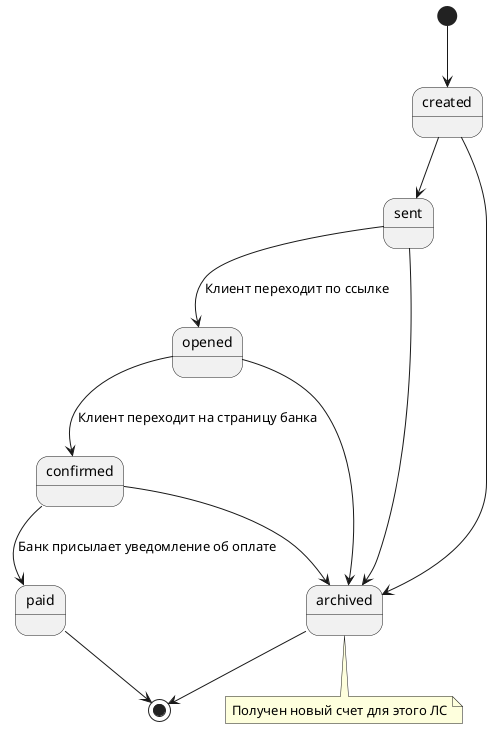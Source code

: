 @startuml Статус счета

[*] --> created
created --> sent
sent --> opened : Клиент переходит по ссылке
opened --> confirmed : Клиент переходит на страницу банка
confirmed --> paid : Банк присылает уведомление об оплате
paid --> [*]

created --> archived
sent --> archived
opened --> archived
confirmed --> archived

archived --> [*]

note bottom of archived : Получен новый счет для этого ЛС

@enduml